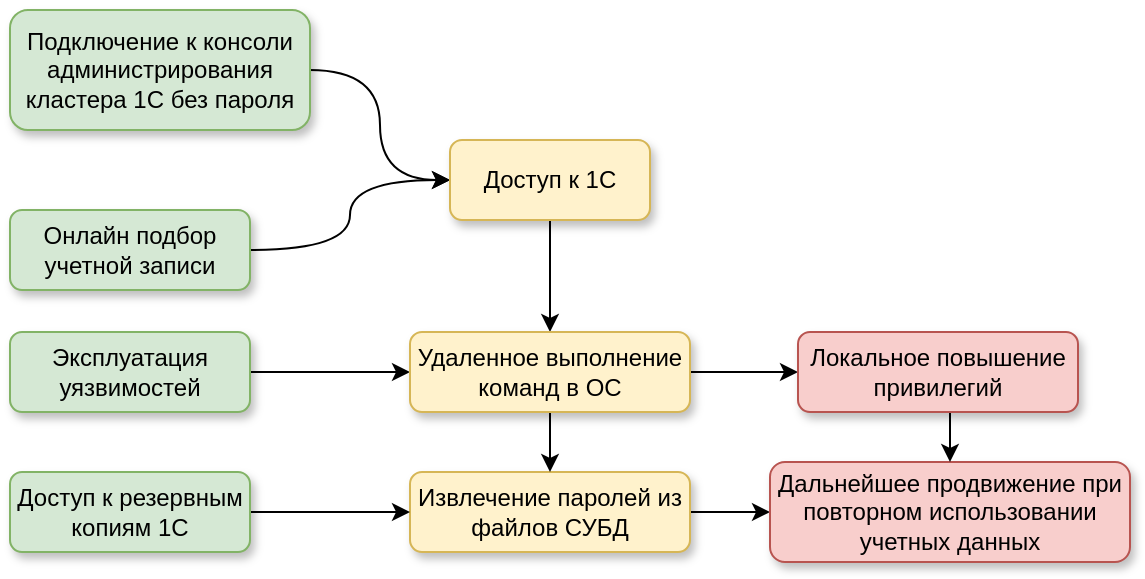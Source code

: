 <mxfile version="23.1.2" type="device">
  <diagram name="Page-1" id="XwIKa3L4hptvBuJMNk5J">
    <mxGraphModel dx="941" dy="515" grid="1" gridSize="10" guides="1" tooltips="1" connect="1" arrows="1" fold="1" page="1" pageScale="1" pageWidth="850" pageHeight="1100" math="0" shadow="0">
      <root>
        <mxCell id="0" />
        <mxCell id="1" parent="0" />
        <mxCell id="vhf-zEQ0WhLaua2n6v57-72" style="edgeStyle=orthogonalEdgeStyle;rounded=0;orthogonalLoop=1;jettySize=auto;html=1;exitX=1;exitY=0.5;exitDx=0;exitDy=0;entryX=0;entryY=0.5;entryDx=0;entryDy=0;curved=1;" edge="1" parent="1" source="vhf-zEQ0WhLaua2n6v57-63" target="vhf-zEQ0WhLaua2n6v57-66">
          <mxGeometry relative="1" as="geometry" />
        </mxCell>
        <mxCell id="vhf-zEQ0WhLaua2n6v57-63" value="Онлайн подбор учетной записи" style="rounded=1;whiteSpace=wrap;html=1;fillColor=#d5e8d4;strokeColor=#82b366;shadow=1;" vertex="1" parent="1">
          <mxGeometry x="130" y="269" width="120" height="40" as="geometry" />
        </mxCell>
        <mxCell id="vhf-zEQ0WhLaua2n6v57-71" style="edgeStyle=orthogonalEdgeStyle;rounded=0;orthogonalLoop=1;jettySize=auto;html=1;exitX=1;exitY=0.5;exitDx=0;exitDy=0;entryX=0;entryY=0.5;entryDx=0;entryDy=0;curved=1;" edge="1" parent="1" source="vhf-zEQ0WhLaua2n6v57-64" target="vhf-zEQ0WhLaua2n6v57-66">
          <mxGeometry relative="1" as="geometry" />
        </mxCell>
        <mxCell id="vhf-zEQ0WhLaua2n6v57-64" value="&lt;div&gt;Подключение к консоли администрирования &lt;br&gt;&lt;/div&gt;&lt;div&gt;кластера 1С без пароля &lt;/div&gt;" style="rounded=1;whiteSpace=wrap;html=1;fillColor=#d5e8d4;strokeColor=#82b366;shadow=1;" vertex="1" parent="1">
          <mxGeometry x="130" y="169" width="150" height="60" as="geometry" />
        </mxCell>
        <mxCell id="vhf-zEQ0WhLaua2n6v57-76" style="edgeStyle=orthogonalEdgeStyle;rounded=0;orthogonalLoop=1;jettySize=auto;html=1;exitX=0.5;exitY=1;exitDx=0;exitDy=0;entryX=0.5;entryY=0;entryDx=0;entryDy=0;" edge="1" parent="1" source="vhf-zEQ0WhLaua2n6v57-66" target="vhf-zEQ0WhLaua2n6v57-69">
          <mxGeometry relative="1" as="geometry" />
        </mxCell>
        <mxCell id="vhf-zEQ0WhLaua2n6v57-66" value="Доступ к 1С" style="rounded=1;whiteSpace=wrap;html=1;fillColor=#fff2cc;strokeColor=#d6b656;shadow=1;" vertex="1" parent="1">
          <mxGeometry x="350" y="234" width="100" height="40" as="geometry" />
        </mxCell>
        <mxCell id="vhf-zEQ0WhLaua2n6v57-73" style="edgeStyle=orthogonalEdgeStyle;rounded=0;orthogonalLoop=1;jettySize=auto;html=1;exitX=1;exitY=0.5;exitDx=0;exitDy=0;entryX=0;entryY=0.5;entryDx=0;entryDy=0;" edge="1" parent="1" source="vhf-zEQ0WhLaua2n6v57-67" target="vhf-zEQ0WhLaua2n6v57-69">
          <mxGeometry relative="1" as="geometry" />
        </mxCell>
        <mxCell id="vhf-zEQ0WhLaua2n6v57-67" value="Эксплуатация уязвимостей" style="rounded=1;whiteSpace=wrap;html=1;fillColor=#d5e8d4;strokeColor=#82b366;shadow=1;" vertex="1" parent="1">
          <mxGeometry x="130" y="330" width="120" height="40" as="geometry" />
        </mxCell>
        <mxCell id="vhf-zEQ0WhLaua2n6v57-83" style="edgeStyle=orthogonalEdgeStyle;rounded=0;orthogonalLoop=1;jettySize=auto;html=1;exitX=1;exitY=0.5;exitDx=0;exitDy=0;entryX=0;entryY=0.5;entryDx=0;entryDy=0;" edge="1" parent="1" source="vhf-zEQ0WhLaua2n6v57-68" target="vhf-zEQ0WhLaua2n6v57-81">
          <mxGeometry relative="1" as="geometry" />
        </mxCell>
        <mxCell id="vhf-zEQ0WhLaua2n6v57-68" value="Извлечение паролей из файлов СУБД" style="rounded=1;whiteSpace=wrap;html=1;fillColor=#fff2cc;strokeColor=#d6b656;shadow=1;" vertex="1" parent="1">
          <mxGeometry x="330" y="400" width="140" height="40" as="geometry" />
        </mxCell>
        <mxCell id="vhf-zEQ0WhLaua2n6v57-75" style="edgeStyle=orthogonalEdgeStyle;rounded=0;orthogonalLoop=1;jettySize=auto;html=1;exitX=0.5;exitY=1;exitDx=0;exitDy=0;entryX=0.5;entryY=0;entryDx=0;entryDy=0;" edge="1" parent="1" source="vhf-zEQ0WhLaua2n6v57-69" target="vhf-zEQ0WhLaua2n6v57-68">
          <mxGeometry relative="1" as="geometry" />
        </mxCell>
        <mxCell id="vhf-zEQ0WhLaua2n6v57-79" style="edgeStyle=orthogonalEdgeStyle;rounded=0;orthogonalLoop=1;jettySize=auto;html=1;exitX=1;exitY=0.5;exitDx=0;exitDy=0;entryX=0;entryY=0.5;entryDx=0;entryDy=0;" edge="1" parent="1" source="vhf-zEQ0WhLaua2n6v57-69" target="vhf-zEQ0WhLaua2n6v57-78">
          <mxGeometry relative="1" as="geometry" />
        </mxCell>
        <mxCell id="vhf-zEQ0WhLaua2n6v57-69" value="Удаленное выполнение команд в ОС" style="rounded=1;whiteSpace=wrap;html=1;fillColor=#fff2cc;strokeColor=#d6b656;shadow=1;" vertex="1" parent="1">
          <mxGeometry x="330" y="330" width="140" height="40" as="geometry" />
        </mxCell>
        <mxCell id="vhf-zEQ0WhLaua2n6v57-74" style="edgeStyle=orthogonalEdgeStyle;rounded=0;orthogonalLoop=1;jettySize=auto;html=1;exitX=1;exitY=0.5;exitDx=0;exitDy=0;entryX=0;entryY=0.5;entryDx=0;entryDy=0;" edge="1" parent="1" source="vhf-zEQ0WhLaua2n6v57-70" target="vhf-zEQ0WhLaua2n6v57-68">
          <mxGeometry relative="1" as="geometry" />
        </mxCell>
        <mxCell id="vhf-zEQ0WhLaua2n6v57-70" value="Доступ к резервным копиям 1С" style="rounded=1;whiteSpace=wrap;html=1;fillColor=#d5e8d4;strokeColor=#82b366;shadow=1;" vertex="1" parent="1">
          <mxGeometry x="130" y="400" width="120" height="40" as="geometry" />
        </mxCell>
        <mxCell id="vhf-zEQ0WhLaua2n6v57-81" value="Дальнейшее продвижение при повторном использовании учетных данных" style="rounded=1;whiteSpace=wrap;html=1;fillColor=#f8cecc;strokeColor=#b85450;shadow=1;" vertex="1" parent="1">
          <mxGeometry x="510" y="395" width="180" height="50" as="geometry" />
        </mxCell>
        <mxCell id="vhf-zEQ0WhLaua2n6v57-85" style="edgeStyle=orthogonalEdgeStyle;rounded=0;orthogonalLoop=1;jettySize=auto;html=1;exitX=0.5;exitY=1;exitDx=0;exitDy=0;entryX=0.5;entryY=0;entryDx=0;entryDy=0;" edge="1" parent="1" source="vhf-zEQ0WhLaua2n6v57-78" target="vhf-zEQ0WhLaua2n6v57-81">
          <mxGeometry relative="1" as="geometry" />
        </mxCell>
        <mxCell id="vhf-zEQ0WhLaua2n6v57-78" value="Локальное повышение привилегий" style="rounded=1;whiteSpace=wrap;html=1;fillColor=#f8cecc;strokeColor=#b85450;shadow=1;" vertex="1" parent="1">
          <mxGeometry x="524" y="330" width="140" height="40" as="geometry" />
        </mxCell>
      </root>
    </mxGraphModel>
  </diagram>
</mxfile>

